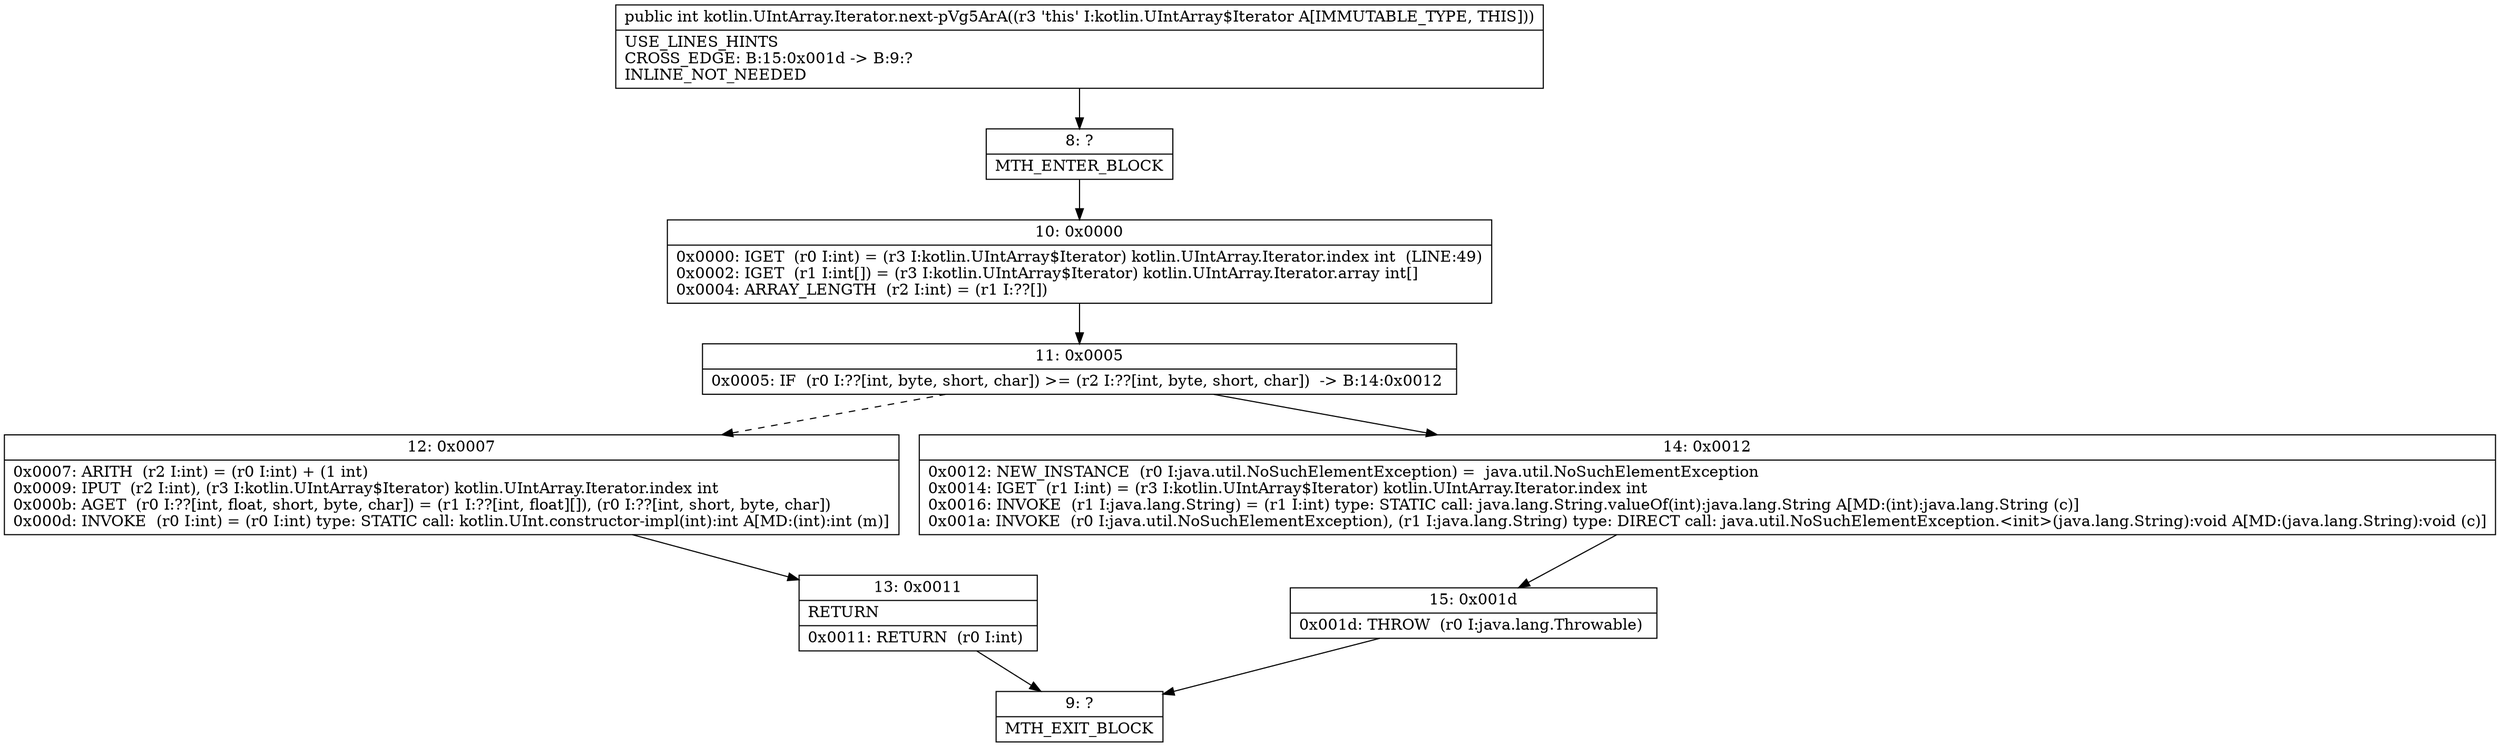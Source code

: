 digraph "CFG forkotlin.UIntArray.Iterator.next\-pVg5ArA()I" {
Node_8 [shape=record,label="{8\:\ ?|MTH_ENTER_BLOCK\l}"];
Node_10 [shape=record,label="{10\:\ 0x0000|0x0000: IGET  (r0 I:int) = (r3 I:kotlin.UIntArray$Iterator) kotlin.UIntArray.Iterator.index int  (LINE:49)\l0x0002: IGET  (r1 I:int[]) = (r3 I:kotlin.UIntArray$Iterator) kotlin.UIntArray.Iterator.array int[] \l0x0004: ARRAY_LENGTH  (r2 I:int) = (r1 I:??[]) \l}"];
Node_11 [shape=record,label="{11\:\ 0x0005|0x0005: IF  (r0 I:??[int, byte, short, char]) \>= (r2 I:??[int, byte, short, char])  \-\> B:14:0x0012 \l}"];
Node_12 [shape=record,label="{12\:\ 0x0007|0x0007: ARITH  (r2 I:int) = (r0 I:int) + (1 int) \l0x0009: IPUT  (r2 I:int), (r3 I:kotlin.UIntArray$Iterator) kotlin.UIntArray.Iterator.index int \l0x000b: AGET  (r0 I:??[int, float, short, byte, char]) = (r1 I:??[int, float][]), (r0 I:??[int, short, byte, char]) \l0x000d: INVOKE  (r0 I:int) = (r0 I:int) type: STATIC call: kotlin.UInt.constructor\-impl(int):int A[MD:(int):int (m)]\l}"];
Node_13 [shape=record,label="{13\:\ 0x0011|RETURN\l|0x0011: RETURN  (r0 I:int) \l}"];
Node_9 [shape=record,label="{9\:\ ?|MTH_EXIT_BLOCK\l}"];
Node_14 [shape=record,label="{14\:\ 0x0012|0x0012: NEW_INSTANCE  (r0 I:java.util.NoSuchElementException) =  java.util.NoSuchElementException \l0x0014: IGET  (r1 I:int) = (r3 I:kotlin.UIntArray$Iterator) kotlin.UIntArray.Iterator.index int \l0x0016: INVOKE  (r1 I:java.lang.String) = (r1 I:int) type: STATIC call: java.lang.String.valueOf(int):java.lang.String A[MD:(int):java.lang.String (c)]\l0x001a: INVOKE  (r0 I:java.util.NoSuchElementException), (r1 I:java.lang.String) type: DIRECT call: java.util.NoSuchElementException.\<init\>(java.lang.String):void A[MD:(java.lang.String):void (c)]\l}"];
Node_15 [shape=record,label="{15\:\ 0x001d|0x001d: THROW  (r0 I:java.lang.Throwable) \l}"];
MethodNode[shape=record,label="{public int kotlin.UIntArray.Iterator.next\-pVg5ArA((r3 'this' I:kotlin.UIntArray$Iterator A[IMMUTABLE_TYPE, THIS]))  | USE_LINES_HINTS\lCROSS_EDGE: B:15:0x001d \-\> B:9:?\lINLINE_NOT_NEEDED\l}"];
MethodNode -> Node_8;Node_8 -> Node_10;
Node_10 -> Node_11;
Node_11 -> Node_12[style=dashed];
Node_11 -> Node_14;
Node_12 -> Node_13;
Node_13 -> Node_9;
Node_14 -> Node_15;
Node_15 -> Node_9;
}

